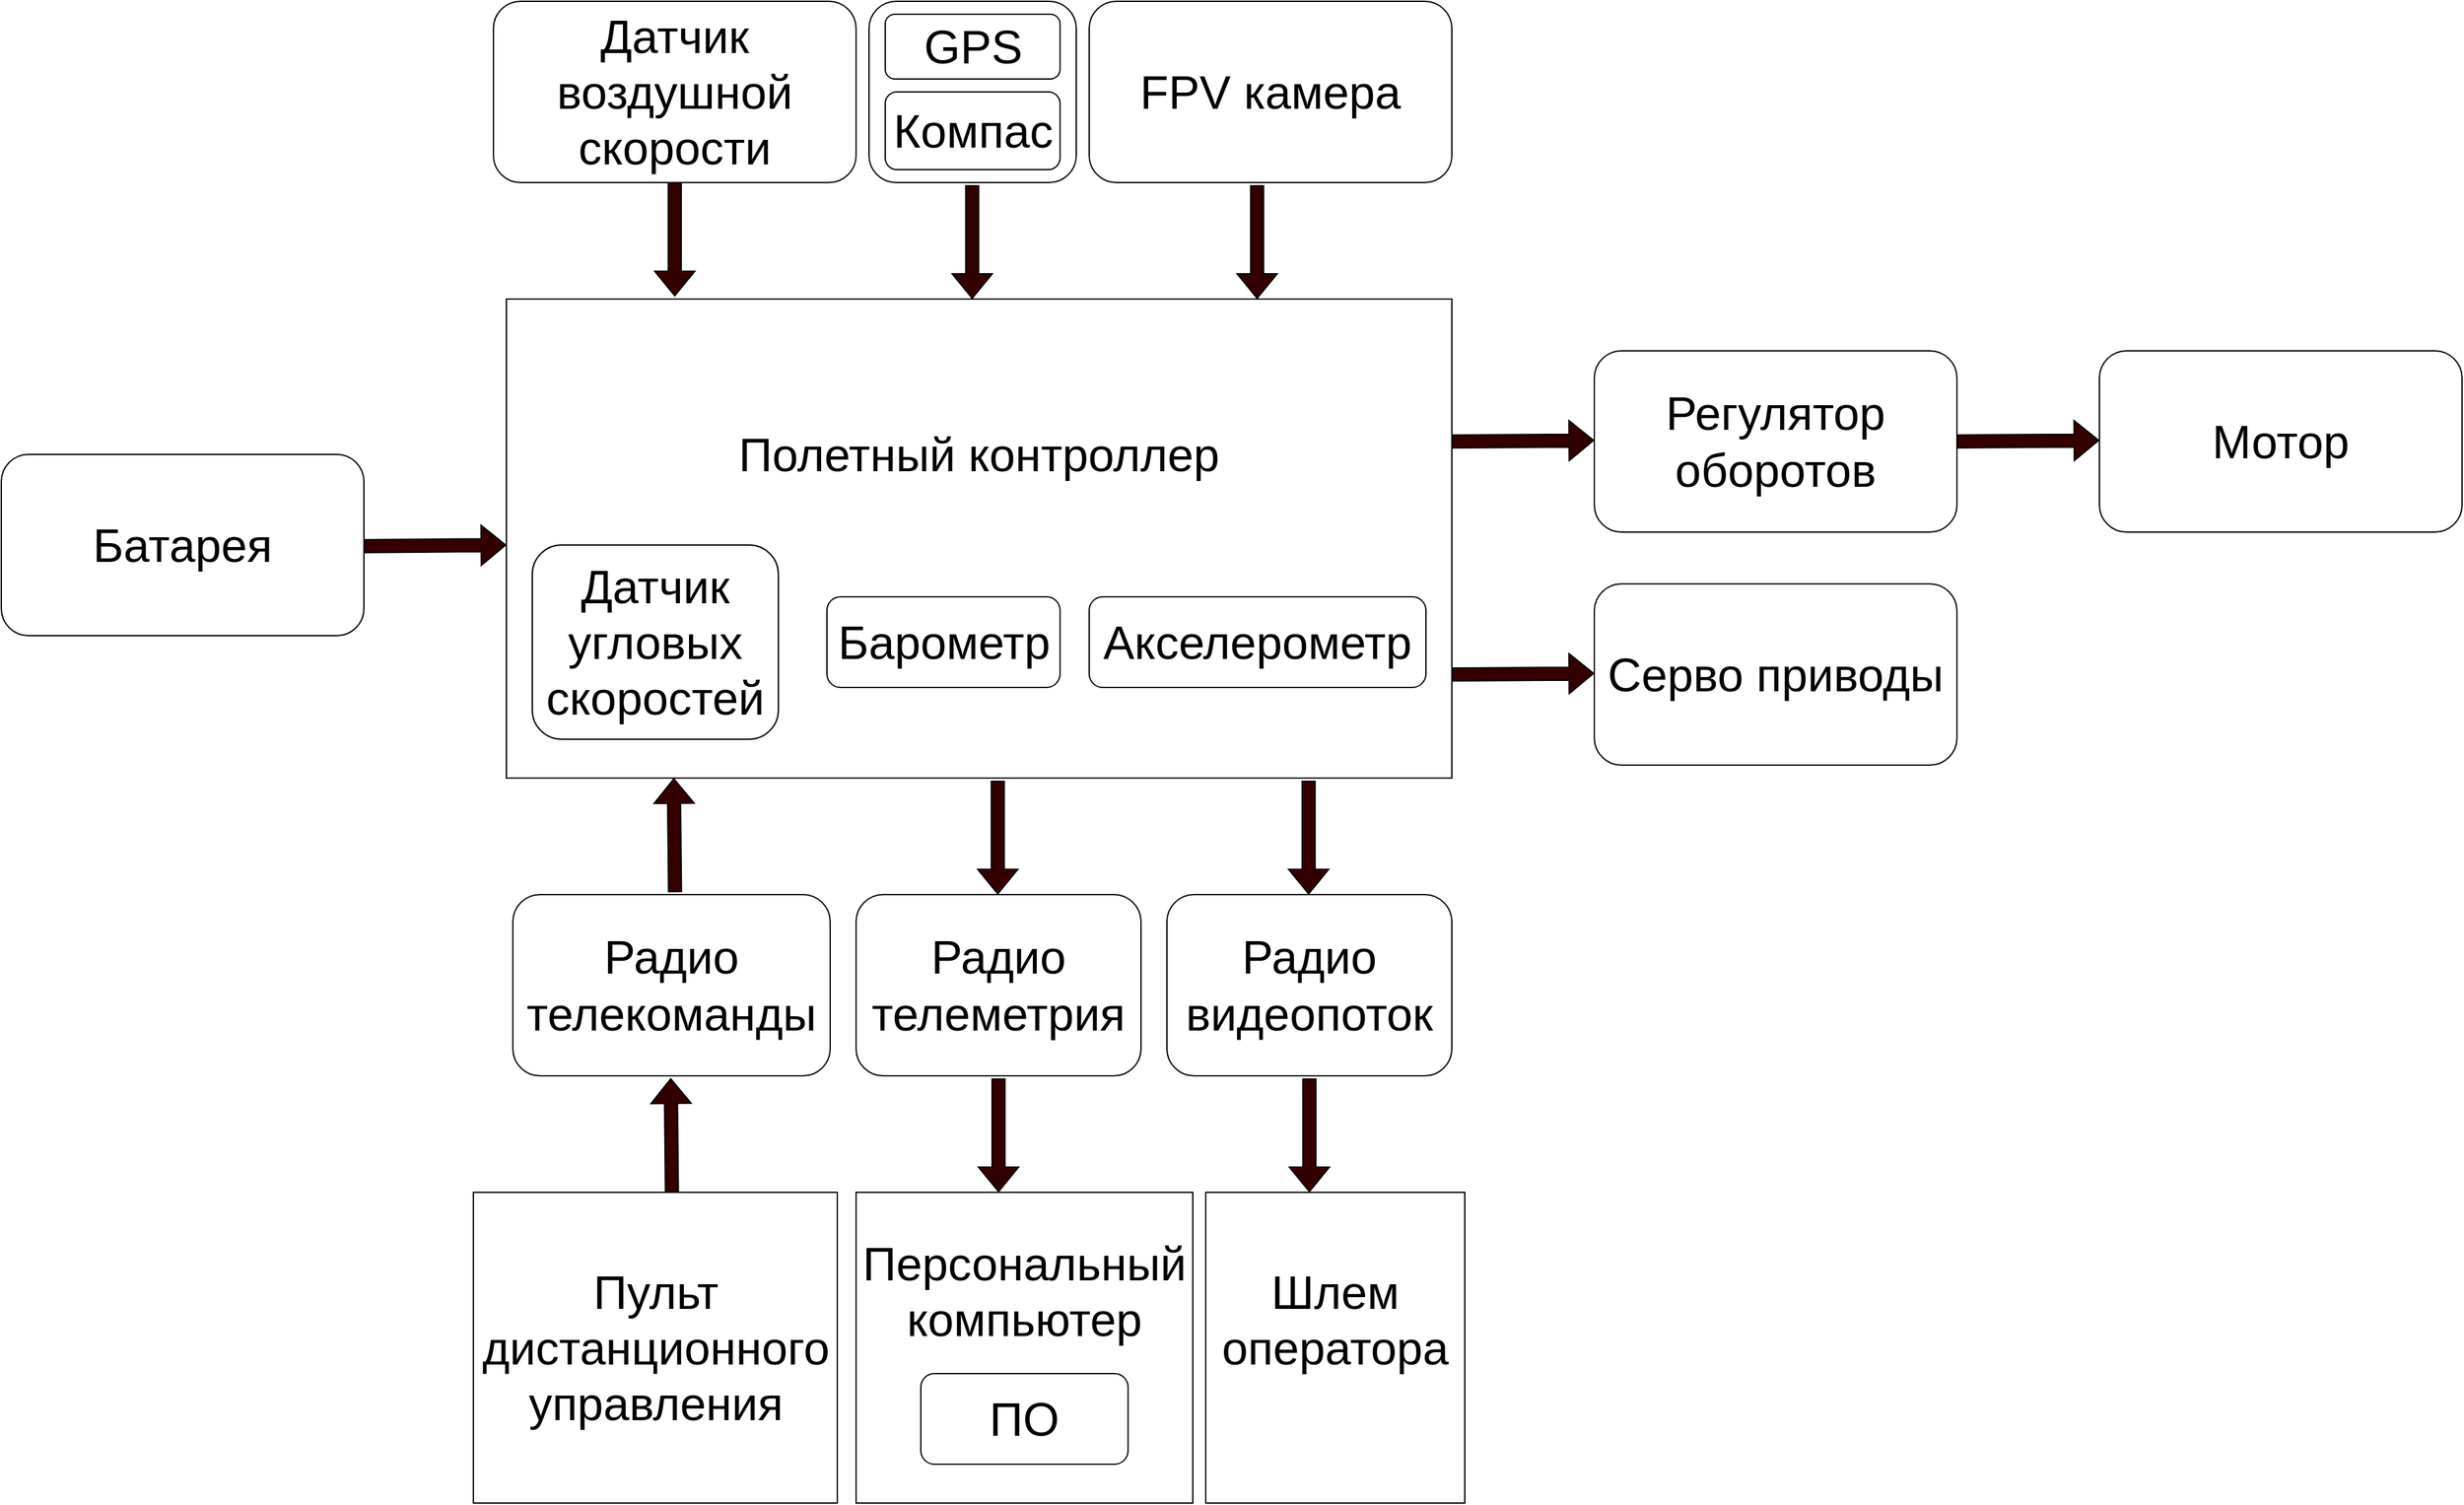 <mxfile version="26.0.9">
  <diagram name="Страница — 1" id="9tOU_kV5wWpKce2EHoue">
    <mxGraphModel dx="2625" dy="746" grid="1" gridSize="10" guides="1" tooltips="1" connect="1" arrows="1" fold="1" page="1" pageScale="1" pageWidth="1169" pageHeight="827" math="0" shadow="0">
      <root>
        <mxCell id="0" />
        <mxCell id="1" parent="0" />
        <mxCell id="8ioxiQ2x_VyfGYy2V3Dw-42" value="" style="rounded=1;whiteSpace=wrap;html=1;" parent="1" vertex="1">
          <mxGeometry x="900" y="1020" width="160" height="140" as="geometry" />
        </mxCell>
        <mxCell id="H7XO8NyBjXR4PrcWW5bJ-9" value="&lt;span style=&quot;font-size: 36px;&quot;&gt;Полетный контроллер&lt;/span&gt;&lt;div&gt;&lt;span style=&quot;font-size: 36px;&quot;&gt;&lt;br&gt;&lt;/span&gt;&lt;/div&gt;&lt;div&gt;&lt;span style=&quot;font-size: 36px;&quot;&gt;&lt;br&gt;&lt;/span&gt;&lt;/div&gt;&lt;div&gt;&lt;span style=&quot;font-size: 36px;&quot;&gt;&lt;br&gt;&lt;/span&gt;&lt;/div&gt;" style="rounded=0;whiteSpace=wrap;html=1;" parent="1" vertex="1">
          <mxGeometry x="620" y="1250" width="730" height="370" as="geometry" />
        </mxCell>
        <mxCell id="H7XO8NyBjXR4PrcWW5bJ-14" value="&lt;font style=&quot;font-size: 36px;&quot;&gt;Датчик угловых скоростей&lt;/font&gt;" style="rounded=1;whiteSpace=wrap;html=1;" parent="1" vertex="1">
          <mxGeometry x="640" y="1440" width="190" height="150" as="geometry" />
        </mxCell>
        <mxCell id="H7XO8NyBjXR4PrcWW5bJ-16" value="&lt;font style=&quot;font-size: 36px;&quot;&gt;Барометр&lt;/font&gt;" style="rounded=1;whiteSpace=wrap;html=1;" parent="1" vertex="1">
          <mxGeometry x="867.5" y="1480" width="180" height="70" as="geometry" />
        </mxCell>
        <mxCell id="H7XO8NyBjXR4PrcWW5bJ-17" value="&lt;font style=&quot;font-size: 36px;&quot;&gt;Датчик воздушной скорости&lt;/font&gt;" style="rounded=1;whiteSpace=wrap;html=1;" parent="1" vertex="1">
          <mxGeometry x="610" y="1020" width="280" height="140" as="geometry" />
        </mxCell>
        <mxCell id="H7XO8NyBjXR4PrcWW5bJ-19" value="&lt;font style=&quot;font-size: 36px;&quot;&gt;GPS&lt;/font&gt;" style="rounded=1;whiteSpace=wrap;html=1;" parent="1" vertex="1">
          <mxGeometry x="912.5" y="1030" width="135" height="50" as="geometry" />
        </mxCell>
        <mxCell id="H7XO8NyBjXR4PrcWW5bJ-20" value="&lt;span style=&quot;font-size: 36px;&quot;&gt;Батарея&lt;/span&gt;" style="rounded=1;whiteSpace=wrap;html=1;" parent="1" vertex="1">
          <mxGeometry x="230" y="1370" width="280" height="140" as="geometry" />
        </mxCell>
        <mxCell id="H7XO8NyBjXR4PrcWW5bJ-21" value="&lt;span style=&quot;font-size: 36px;&quot;&gt;FPV камера&lt;/span&gt;" style="rounded=1;whiteSpace=wrap;html=1;" parent="1" vertex="1">
          <mxGeometry x="1070" y="1020" width="280" height="140" as="geometry" />
        </mxCell>
        <mxCell id="H7XO8NyBjXR4PrcWW5bJ-22" value="&lt;font style=&quot;font-size: 36px;&quot;&gt;Радио телекоманды&lt;/font&gt;" style="rounded=1;whiteSpace=wrap;html=1;" parent="1" vertex="1">
          <mxGeometry x="625" y="1710" width="245" height="140" as="geometry" />
        </mxCell>
        <mxCell id="H7XO8NyBjXR4PrcWW5bJ-23" value="&lt;font style=&quot;font-size: 36px;&quot;&gt;Радио телеметрия&lt;/font&gt;&lt;span style=&quot;color: rgba(0, 0, 0, 0); font-family: monospace; font-size: 0px; text-align: start; text-wrap: nowrap;&quot;&gt;%3CmxGraphModel%3E%3Croot%3E%3CmxCell%20id%3D%220%22%2F%3E%3CmxCell%20id%3D%221%22%20parent%3D%220%22%2F%3E%3CmxCell%20id%3D%222%22%20value%3D%22%26lt%3Bfont%20style%3D%26quot%3Bfont-size%3A%2036px%3B%26quot%3B%26gt%3B%D0%94%D0%B0%D1%82%D1%87%D0%B8%D0%BA%20%D0%B2%D0%BE%D0%B7%D0%B4%D1%83%D1%88%D0%BD%D0%BE%D0%B9%20%D1%81%D0%BA%D0%BE%D1%80%D0%BE%D1%81%D1%82%D0%B8%26lt%3B%2Ffont%26gt%3B%22%20style%3D%22rounded%3D1%3BwhiteSpace%3Dwrap%3Bhtml%3D1%3B%22%20vertex%3D%221%22%20parent%3D%221%22%3E%3CmxGeometry%20x%3D%22700%22%20y%3D%221290%22%20width%3D%22280%22%20height%3D%22140%22%20as%3D%22geometry%22%2F%3E%3C%2FmxCell%3E%3C%2Froot%3E%3C%2FmxGraphModel%3E&lt;/span&gt;" style="rounded=1;whiteSpace=wrap;html=1;" parent="1" vertex="1">
          <mxGeometry x="890" y="1710" width="220" height="140" as="geometry" />
        </mxCell>
        <mxCell id="H7XO8NyBjXR4PrcWW5bJ-24" value="&lt;font style=&quot;font-size: 36px;&quot;&gt;Регулятор оборотов&lt;/font&gt;" style="rounded=1;whiteSpace=wrap;html=1;" parent="1" vertex="1">
          <mxGeometry x="1460" y="1290" width="280" height="140" as="geometry" />
        </mxCell>
        <mxCell id="H7XO8NyBjXR4PrcWW5bJ-25" value="&lt;font style=&quot;font-size: 36px;&quot;&gt;Мотор&lt;/font&gt;" style="rounded=1;whiteSpace=wrap;html=1;" parent="1" vertex="1">
          <mxGeometry x="1850" y="1290" width="280" height="140" as="geometry" />
        </mxCell>
        <mxCell id="H7XO8NyBjXR4PrcWW5bJ-26" value="&lt;font style=&quot;font-size: 36px;&quot;&gt;Серво приводы&lt;/font&gt;" style="rounded=1;whiteSpace=wrap;html=1;" parent="1" vertex="1">
          <mxGeometry x="1460" y="1470" width="280" height="140" as="geometry" />
        </mxCell>
        <mxCell id="9Zd-3BRB2teNqZ0359ZZ-13" value="" style="shape=flexArrow;endArrow=classic;html=1;rounded=0;exitX=0.999;exitY=0.323;exitDx=0;exitDy=0;exitPerimeter=0;entryX=0;entryY=0.595;entryDx=0;entryDy=0;entryPerimeter=0;fillColor=#330000;" parent="1" edge="1">
          <mxGeometry width="50" height="50" relative="1" as="geometry">
            <mxPoint x="510" y="1440.85" as="sourcePoint" />
            <mxPoint x="620" y="1440.0" as="targetPoint" />
          </mxGeometry>
        </mxCell>
        <mxCell id="8ioxiQ2x_VyfGYy2V3Dw-16" value="&lt;font style=&quot;font-size: 36px;&quot;&gt;Радио видеопоток&lt;/font&gt;&lt;span style=&quot;color: rgba(0, 0, 0, 0); font-family: monospace; font-size: 0px; text-align: start; text-wrap: nowrap;&quot;&gt;%3CmxGraphModel%3E%3Croot%3E%3CmxCell%20id%3D%220%22%2F%3E%3CmxCell%20id%3D%221%22%20parent%3D%220%22%2F%3E%3CmxCell%20id%3D%222%22%20value%3D%22%26lt%3Bfont%20style%3D%26quot%3Bfont-size%3A%2036px%3B%26quot%3B%26gt%3B%D0%94%D0%B0%D1%82%D1%87%D0%B8%D0%BA%20%D0%B2%D0%BE%D0%B7%D0%B4%D1%83%D1%88%D0%BD%D0%BE%D0%B9%20%D1%81%D0%BA%D0%BE%D1%80%D0%BE%D1%81%D1%82%D0%B8%26lt%3B%2Ffont%26gt%3B%22%20style%3D%22rounded%3D1%3BwhiteSpace%3Dwrap%3Bhtml%3D1%3B%22%20vertex%3D%221%22%20parent%3D%221%22%3E%3CmxGeometry%20x%3D%22700%22%20y%3D%221290%22%20width%3D%22280%22%20height%3D%22140%22%20as%3D%22geometry%22%2F%3E%3C%2FmxCell%3E%3C%2Froot%3E%3C%2FmxGraphModel%3E&lt;/span&gt;" style="rounded=1;whiteSpace=wrap;html=1;" parent="1" vertex="1">
          <mxGeometry x="1130" y="1710" width="220" height="140" as="geometry" />
        </mxCell>
        <mxCell id="8ioxiQ2x_VyfGYy2V3Dw-21" value="&lt;div&gt;&lt;span style=&quot;font-size: 36px;&quot;&gt;Персональный компьютер&lt;/span&gt;&lt;/div&gt;&lt;div&gt;&lt;span style=&quot;font-size: 36px;&quot;&gt;&lt;br&gt;&lt;/span&gt;&lt;/div&gt;&lt;div&gt;&lt;span style=&quot;font-size: 36px;&quot;&gt;&lt;br&gt;&lt;/span&gt;&lt;/div&gt;" style="rounded=0;whiteSpace=wrap;html=1;" parent="1" vertex="1">
          <mxGeometry x="890" y="1940" width="260" height="240" as="geometry" />
        </mxCell>
        <mxCell id="8ioxiQ2x_VyfGYy2V3Dw-22" value="&lt;font style=&quot;font-size: 36px;&quot;&gt;ПО&lt;/font&gt;" style="rounded=1;whiteSpace=wrap;html=1;" parent="1" vertex="1">
          <mxGeometry x="940" y="2080" width="160" height="70" as="geometry" />
        </mxCell>
        <mxCell id="8ioxiQ2x_VyfGYy2V3Dw-23" value="&lt;div&gt;&lt;span style=&quot;font-size: 36px;&quot;&gt;Шлем оператора&lt;/span&gt;&lt;/div&gt;&lt;div&gt;&lt;span style=&quot;font-size: 36px;&quot;&gt;&lt;br&gt;&lt;/span&gt;&lt;/div&gt;" style="rounded=0;whiteSpace=wrap;html=1;" parent="1" vertex="1">
          <mxGeometry x="1160" y="1940" width="200" height="240" as="geometry" />
        </mxCell>
        <mxCell id="8ioxiQ2x_VyfGYy2V3Dw-24" value="&lt;div&gt;&lt;span style=&quot;font-size: 36px;&quot;&gt;Пульт дистанционного управления&lt;/span&gt;&lt;/div&gt;" style="rounded=0;whiteSpace=wrap;html=1;" parent="1" vertex="1">
          <mxGeometry x="594.5" y="1940" width="281" height="240" as="geometry" />
        </mxCell>
        <mxCell id="8ioxiQ2x_VyfGYy2V3Dw-40" value="&lt;font style=&quot;font-size: 36px;&quot;&gt;Компас&lt;/font&gt;" style="rounded=1;whiteSpace=wrap;html=1;" parent="1" vertex="1">
          <mxGeometry x="912.5" y="1090" width="135" height="60" as="geometry" />
        </mxCell>
        <mxCell id="iVMg1bLLgP18WTc871FT-1" value="&lt;font style=&quot;font-size: 36px;&quot;&gt;Акселерометр&lt;/font&gt;" style="rounded=1;whiteSpace=wrap;html=1;" vertex="1" parent="1">
          <mxGeometry x="1070" y="1480" width="260" height="70" as="geometry" />
        </mxCell>
        <mxCell id="iVMg1bLLgP18WTc871FT-2" value="" style="shape=flexArrow;endArrow=classic;html=1;rounded=0;exitX=0.5;exitY=1;exitDx=0;exitDy=0;fillColor=#330000;" edge="1" parent="1" source="H7XO8NyBjXR4PrcWW5bJ-17">
          <mxGeometry width="50" height="50" relative="1" as="geometry">
            <mxPoint x="692.5" y="1200.85" as="sourcePoint" />
            <mxPoint x="750" y="1248" as="targetPoint" />
          </mxGeometry>
        </mxCell>
        <mxCell id="iVMg1bLLgP18WTc871FT-3" value="" style="shape=flexArrow;endArrow=classic;html=1;rounded=0;exitX=0.5;exitY=1;exitDx=0;exitDy=0;fillColor=#330000;" edge="1" parent="1">
          <mxGeometry width="50" height="50" relative="1" as="geometry">
            <mxPoint x="979.66" y="1162" as="sourcePoint" />
            <mxPoint x="979.66" y="1250" as="targetPoint" />
          </mxGeometry>
        </mxCell>
        <mxCell id="iVMg1bLLgP18WTc871FT-4" value="" style="shape=flexArrow;endArrow=classic;html=1;rounded=0;exitX=0.5;exitY=1;exitDx=0;exitDy=0;fillColor=#330000;" edge="1" parent="1">
          <mxGeometry width="50" height="50" relative="1" as="geometry">
            <mxPoint x="1199.66" y="1162" as="sourcePoint" />
            <mxPoint x="1199.66" y="1250" as="targetPoint" />
          </mxGeometry>
        </mxCell>
        <mxCell id="iVMg1bLLgP18WTc871FT-5" value="" style="shape=flexArrow;endArrow=classic;html=1;rounded=0;exitX=0.5;exitY=1;exitDx=0;exitDy=0;fillColor=#330000;" edge="1" parent="1">
          <mxGeometry width="50" height="50" relative="1" as="geometry">
            <mxPoint x="999.41" y="1622" as="sourcePoint" />
            <mxPoint x="999.41" y="1710" as="targetPoint" />
          </mxGeometry>
        </mxCell>
        <mxCell id="iVMg1bLLgP18WTc871FT-6" value="" style="shape=flexArrow;endArrow=classic;html=1;rounded=0;exitX=0.5;exitY=1;exitDx=0;exitDy=0;fillColor=#330000;" edge="1" parent="1">
          <mxGeometry width="50" height="50" relative="1" as="geometry">
            <mxPoint x="1239.41" y="1622" as="sourcePoint" />
            <mxPoint x="1239.41" y="1710" as="targetPoint" />
          </mxGeometry>
        </mxCell>
        <mxCell id="iVMg1bLLgP18WTc871FT-7" value="" style="shape=flexArrow;endArrow=classic;html=1;rounded=0;fillColor=#330000;entryX=0.16;entryY=0.998;entryDx=0;entryDy=0;entryPerimeter=0;exitX=0.46;exitY=-0.018;exitDx=0;exitDy=0;exitPerimeter=0;" edge="1" parent="1">
          <mxGeometry width="50" height="50" relative="1" as="geometry">
            <mxPoint x="750.19" y="1708.22" as="sourcePoint" />
            <mxPoint x="749.29" y="1620.0" as="targetPoint" />
          </mxGeometry>
        </mxCell>
        <mxCell id="iVMg1bLLgP18WTc871FT-9" value="" style="shape=flexArrow;endArrow=classic;html=1;rounded=0;exitX=0.5;exitY=1;exitDx=0;exitDy=0;fillColor=#330000;" edge="1" parent="1">
          <mxGeometry width="50" height="50" relative="1" as="geometry">
            <mxPoint x="1000" y="1852" as="sourcePoint" />
            <mxPoint x="1000" y="1940" as="targetPoint" />
          </mxGeometry>
        </mxCell>
        <mxCell id="iVMg1bLLgP18WTc871FT-10" value="" style="shape=flexArrow;endArrow=classic;html=1;rounded=0;exitX=0.5;exitY=1;exitDx=0;exitDy=0;fillColor=#330000;" edge="1" parent="1">
          <mxGeometry width="50" height="50" relative="1" as="geometry">
            <mxPoint x="1240" y="1852" as="sourcePoint" />
            <mxPoint x="1240" y="1940" as="targetPoint" />
          </mxGeometry>
        </mxCell>
        <mxCell id="iVMg1bLLgP18WTc871FT-12" value="" style="shape=flexArrow;endArrow=classic;html=1;rounded=0;fillColor=#330000;entryX=0.16;entryY=0.998;entryDx=0;entryDy=0;entryPerimeter=0;exitX=0.46;exitY=-0.018;exitDx=0;exitDy=0;exitPerimeter=0;" edge="1" parent="1">
          <mxGeometry width="50" height="50" relative="1" as="geometry">
            <mxPoint x="747.81" y="1940" as="sourcePoint" />
            <mxPoint x="746.91" y="1851.78" as="targetPoint" />
          </mxGeometry>
        </mxCell>
        <mxCell id="iVMg1bLLgP18WTc871FT-13" value="" style="shape=flexArrow;endArrow=classic;html=1;rounded=0;exitX=0.999;exitY=0.323;exitDx=0;exitDy=0;exitPerimeter=0;entryX=0;entryY=0.595;entryDx=0;entryDy=0;entryPerimeter=0;fillColor=#330000;" edge="1" parent="1">
          <mxGeometry width="50" height="50" relative="1" as="geometry">
            <mxPoint x="1350" y="1360.02" as="sourcePoint" />
            <mxPoint x="1460" y="1359.17" as="targetPoint" />
          </mxGeometry>
        </mxCell>
        <mxCell id="iVMg1bLLgP18WTc871FT-14" value="" style="shape=flexArrow;endArrow=classic;html=1;rounded=0;exitX=0.999;exitY=0.323;exitDx=0;exitDy=0;exitPerimeter=0;entryX=0;entryY=0.595;entryDx=0;entryDy=0;entryPerimeter=0;fillColor=#330000;" edge="1" parent="1">
          <mxGeometry width="50" height="50" relative="1" as="geometry">
            <mxPoint x="1740" y="1360.02" as="sourcePoint" />
            <mxPoint x="1850" y="1359.17" as="targetPoint" />
          </mxGeometry>
        </mxCell>
        <mxCell id="iVMg1bLLgP18WTc871FT-15" value="" style="shape=flexArrow;endArrow=classic;html=1;rounded=0;exitX=0.999;exitY=0.323;exitDx=0;exitDy=0;exitPerimeter=0;entryX=0;entryY=0.595;entryDx=0;entryDy=0;entryPerimeter=0;fillColor=#330000;" edge="1" parent="1">
          <mxGeometry width="50" height="50" relative="1" as="geometry">
            <mxPoint x="1350" y="1540.02" as="sourcePoint" />
            <mxPoint x="1460" y="1539.17" as="targetPoint" />
          </mxGeometry>
        </mxCell>
      </root>
    </mxGraphModel>
  </diagram>
</mxfile>

